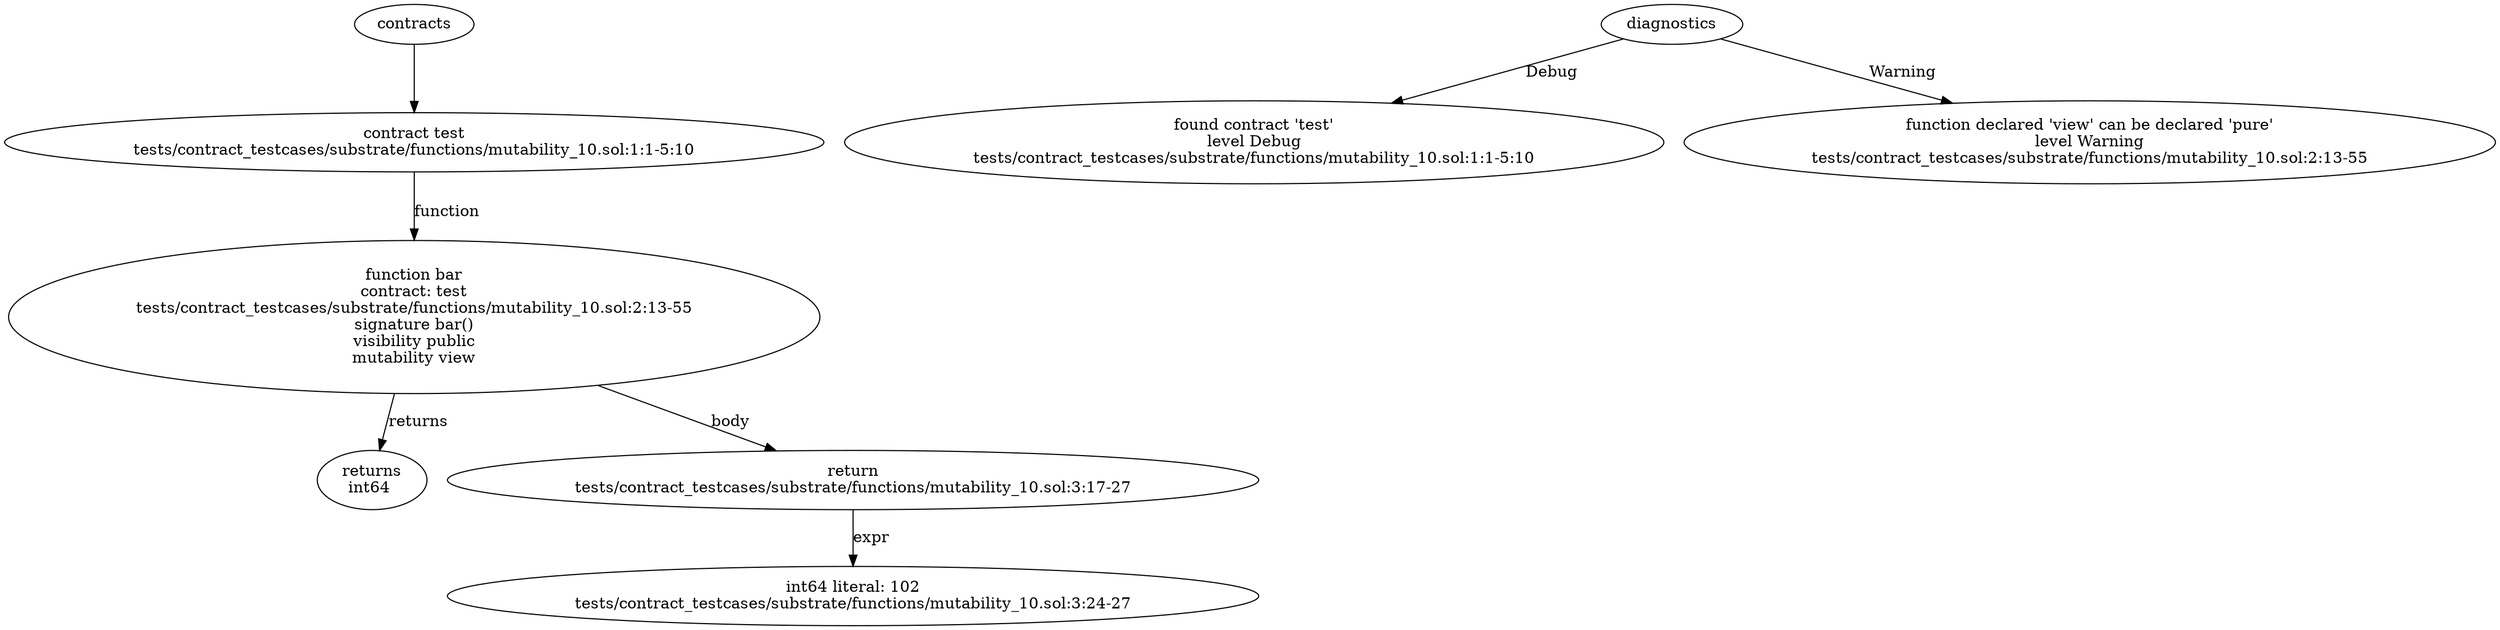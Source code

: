 strict digraph "tests/contract_testcases/substrate/functions/mutability_10.sol" {
	contract [label="contract test\ntests/contract_testcases/substrate/functions/mutability_10.sol:1:1-5:10"]
	bar [label="function bar\ncontract: test\ntests/contract_testcases/substrate/functions/mutability_10.sol:2:13-55\nsignature bar()\nvisibility public\nmutability view"]
	returns [label="returns\nint64 "]
	return [label="return\ntests/contract_testcases/substrate/functions/mutability_10.sol:3:17-27"]
	number_literal [label="int64 literal: 102\ntests/contract_testcases/substrate/functions/mutability_10.sol:3:24-27"]
	diagnostic [label="found contract 'test'\nlevel Debug\ntests/contract_testcases/substrate/functions/mutability_10.sol:1:1-5:10"]
	diagnostic_8 [label="function declared 'view' can be declared 'pure'\nlevel Warning\ntests/contract_testcases/substrate/functions/mutability_10.sol:2:13-55"]
	contracts -> contract
	contract -> bar [label="function"]
	bar -> returns [label="returns"]
	bar -> return [label="body"]
	return -> number_literal [label="expr"]
	diagnostics -> diagnostic [label="Debug"]
	diagnostics -> diagnostic_8 [label="Warning"]
}
